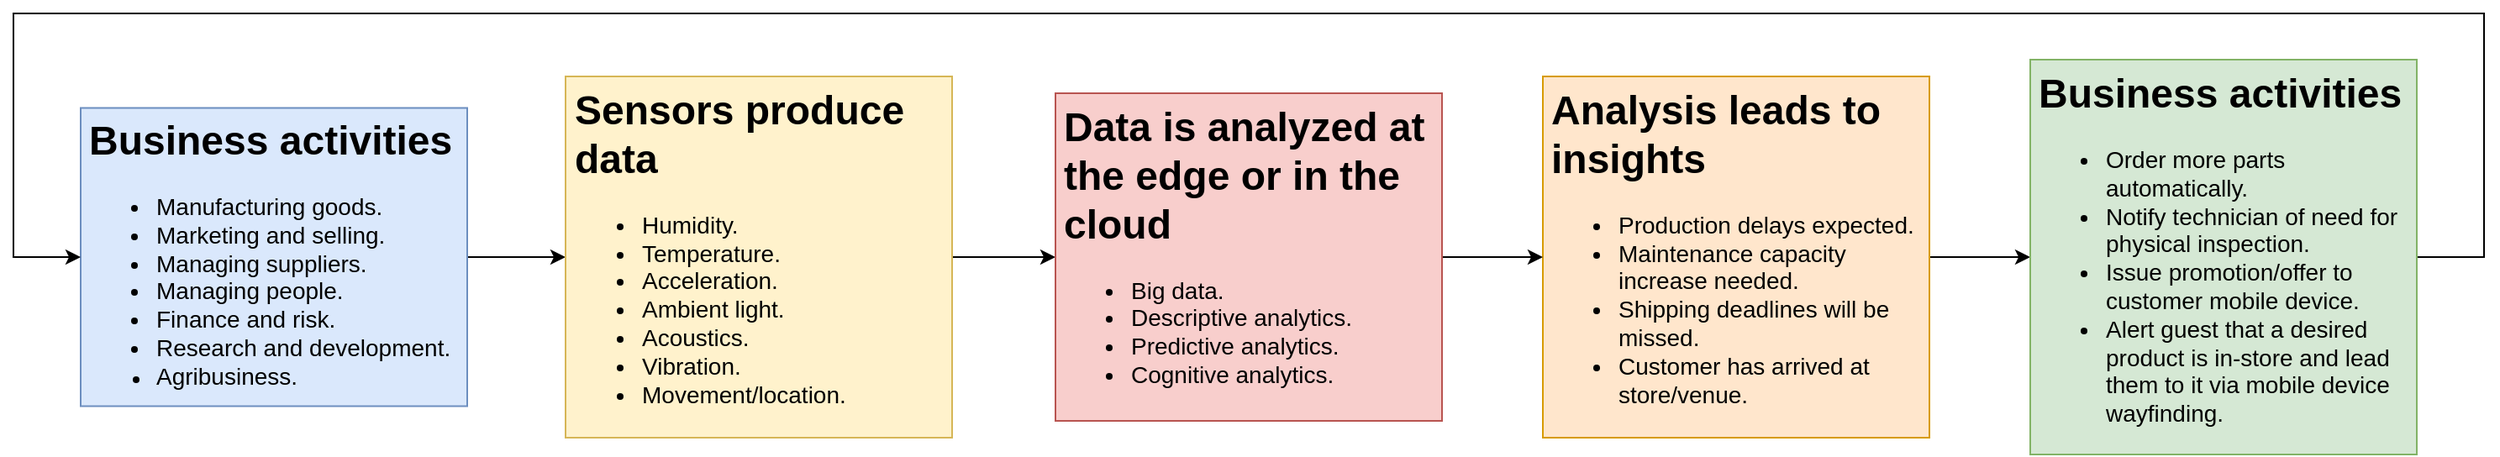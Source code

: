<mxfile version="21.5.1" type="device">
  <diagram name="Page-1" id="YrNMHlazQP2-Qdp6rgiT">
    <mxGraphModel dx="2045" dy="1191" grid="1" gridSize="10" guides="1" tooltips="1" connect="1" arrows="1" fold="1" page="1" pageScale="1" pageWidth="827" pageHeight="1169" math="0" shadow="0">
      <root>
        <mxCell id="0" />
        <mxCell id="1" parent="0" />
        <mxCell id="8M2y-cykW6lW3O3pzFbs-12" style="edgeStyle=orthogonalEdgeStyle;rounded=0;orthogonalLoop=1;jettySize=auto;html=1;" parent="1" source="8M2y-cykW6lW3O3pzFbs-6" target="8M2y-cykW6lW3O3pzFbs-7" edge="1">
          <mxGeometry relative="1" as="geometry" />
        </mxCell>
        <mxCell id="8M2y-cykW6lW3O3pzFbs-6" value="&lt;h1&gt;Business activities&lt;/h1&gt;&lt;p&gt;&lt;/p&gt;&lt;ul style=&quot;&quot;&gt;&lt;li style=&quot;font-size: 14px;&quot;&gt;Manufacturing goods.&lt;/li&gt;&lt;li style=&quot;font-size: 14px;&quot;&gt;Marketing and selling.&lt;/li&gt;&lt;li style=&quot;font-size: 14px;&quot;&gt;Managing suppliers.&lt;/li&gt;&lt;li style=&quot;font-size: 14px;&quot;&gt;Managing people.&lt;/li&gt;&lt;li style=&quot;font-size: 14px;&quot;&gt;Finance and risk.&lt;/li&gt;&lt;li style=&quot;font-size: 14px;&quot;&gt;&lt;span style=&quot;background-color: initial;&quot;&gt;Research and development.&lt;/span&gt;&lt;/li&gt;&lt;li style=&quot;&quot;&gt;&lt;span style=&quot;background-color: initial;&quot;&gt;&lt;font style=&quot;font-size: 14px;&quot;&gt;Agribusiness.&lt;/font&gt;&lt;br&gt;&lt;/span&gt;&lt;/li&gt;&lt;/ul&gt;&lt;p&gt;&lt;/p&gt;" style="text;html=1;strokeColor=#6c8ebf;fillColor=#dae8fc;spacing=5;spacingTop=-20;whiteSpace=wrap;overflow=hidden;rounded=0;" parent="1" vertex="1">
          <mxGeometry x="10" y="296.25" width="230" height="177.5" as="geometry" />
        </mxCell>
        <mxCell id="8M2y-cykW6lW3O3pzFbs-13" style="edgeStyle=orthogonalEdgeStyle;rounded=0;orthogonalLoop=1;jettySize=auto;html=1;entryX=0;entryY=0.5;entryDx=0;entryDy=0;" parent="1" source="8M2y-cykW6lW3O3pzFbs-7" target="8M2y-cykW6lW3O3pzFbs-9" edge="1">
          <mxGeometry relative="1" as="geometry" />
        </mxCell>
        <mxCell id="8M2y-cykW6lW3O3pzFbs-7" value="&lt;h1&gt;Sensors produce data&lt;/h1&gt;&lt;ul style=&quot;font-size: 14px;&quot;&gt;&lt;li&gt;Humidity.&lt;/li&gt;&lt;li&gt;Temperature.&lt;/li&gt;&lt;li&gt;Acceleration.&lt;/li&gt;&lt;li&gt;Ambient light.&lt;/li&gt;&lt;li&gt;Acoustics.&lt;/li&gt;&lt;li&gt;Vibration.&lt;/li&gt;&lt;li&gt;Movement/location.&lt;/li&gt;&lt;/ul&gt;&lt;p&gt;&lt;/p&gt;" style="text;html=1;strokeColor=#d6b656;fillColor=#fff2cc;spacing=5;spacingTop=-20;whiteSpace=wrap;overflow=hidden;rounded=0;" parent="1" vertex="1">
          <mxGeometry x="298.5" y="277.5" width="230" height="215" as="geometry" />
        </mxCell>
        <mxCell id="8M2y-cykW6lW3O3pzFbs-15" style="edgeStyle=orthogonalEdgeStyle;rounded=0;orthogonalLoop=1;jettySize=auto;html=1;" parent="1" source="8M2y-cykW6lW3O3pzFbs-8" target="8M2y-cykW6lW3O3pzFbs-10" edge="1">
          <mxGeometry relative="1" as="geometry" />
        </mxCell>
        <mxCell id="8M2y-cykW6lW3O3pzFbs-8" value="&lt;h1&gt;Analysis leads to insights&lt;/h1&gt;&lt;ul style=&quot;font-size: 14px;&quot;&gt;&lt;li&gt;Production delays expected.&lt;/li&gt;&lt;li&gt;Maintenance capacity increase needed.&lt;/li&gt;&lt;li&gt;Shipping deadlines will be missed.&lt;/li&gt;&lt;li&gt;Customer has arrived at store/venue.&lt;/li&gt;&lt;/ul&gt;&lt;p&gt;&lt;/p&gt;" style="text;html=1;strokeColor=#d79b00;fillColor=#ffe6cc;spacing=5;spacingTop=-20;whiteSpace=wrap;overflow=hidden;rounded=0;" parent="1" vertex="1">
          <mxGeometry x="880" y="277.5" width="230" height="215" as="geometry" />
        </mxCell>
        <mxCell id="8M2y-cykW6lW3O3pzFbs-14" style="edgeStyle=orthogonalEdgeStyle;rounded=0;orthogonalLoop=1;jettySize=auto;html=1;" parent="1" source="8M2y-cykW6lW3O3pzFbs-9" target="8M2y-cykW6lW3O3pzFbs-8" edge="1">
          <mxGeometry relative="1" as="geometry" />
        </mxCell>
        <mxCell id="8M2y-cykW6lW3O3pzFbs-9" value="&lt;h1&gt;Data is analyzed at the edge or in the cloud&lt;/h1&gt;&lt;ul style=&quot;font-size: 14px;&quot;&gt;&lt;li&gt;Big data.&lt;/li&gt;&lt;li&gt;Descriptive analytics.&lt;/li&gt;&lt;li&gt;Predictive analytics.&lt;/li&gt;&lt;li&gt;Cognitive analytics.&lt;/li&gt;&lt;/ul&gt;&lt;p&gt;&lt;/p&gt;" style="text;html=1;strokeColor=#b85450;fillColor=#f8cecc;spacing=5;spacingTop=-20;whiteSpace=wrap;overflow=hidden;rounded=0;" parent="1" vertex="1">
          <mxGeometry x="590" y="287.5" width="230" height="195" as="geometry" />
        </mxCell>
        <mxCell id="8M2y-cykW6lW3O3pzFbs-16" style="edgeStyle=orthogonalEdgeStyle;rounded=0;orthogonalLoop=1;jettySize=auto;html=1;entryX=0;entryY=0.5;entryDx=0;entryDy=0;" parent="1" source="8M2y-cykW6lW3O3pzFbs-10" target="8M2y-cykW6lW3O3pzFbs-6" edge="1">
          <mxGeometry relative="1" as="geometry">
            <Array as="points">
              <mxPoint x="1440" y="385" />
              <mxPoint x="1440" y="240" />
              <mxPoint x="-30" y="240" />
              <mxPoint x="-30" y="385" />
            </Array>
          </mxGeometry>
        </mxCell>
        <mxCell id="8M2y-cykW6lW3O3pzFbs-10" value="&lt;h1&gt;Business activities&lt;/h1&gt;&lt;ul style=&quot;font-size: 14px;&quot;&gt;&lt;li&gt;Order more parts automatically.&lt;/li&gt;&lt;li&gt;Notify technician of need for physical inspection.&lt;/li&gt;&lt;li&gt;Issue promotion/offer to customer mobile device.&lt;/li&gt;&lt;li&gt;Alert guest that a desired product is in-store and lead them to it via mobile device wayfinding.&lt;/li&gt;&lt;/ul&gt;&lt;p&gt;&lt;/p&gt;" style="text;html=1;strokeColor=#82b366;fillColor=#d5e8d4;spacing=5;spacingTop=-20;whiteSpace=wrap;overflow=hidden;rounded=0;" parent="1" vertex="1">
          <mxGeometry x="1170" y="267.5" width="230" height="235" as="geometry" />
        </mxCell>
      </root>
    </mxGraphModel>
  </diagram>
</mxfile>
